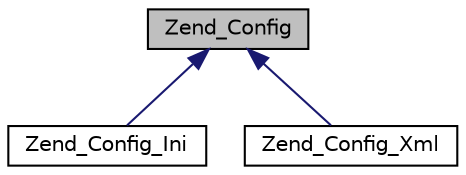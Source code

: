 digraph G
{
  edge [fontname="Helvetica",fontsize="10",labelfontname="Helvetica",labelfontsize="10"];
  node [fontname="Helvetica",fontsize="10",shape=record];
  Node1 [label="Zend_Config",height=0.2,width=0.4,color="black", fillcolor="grey75", style="filled" fontcolor="black"];
  Node1 -> Node2 [dir="back",color="midnightblue",fontsize="10",style="solid",fontname="Helvetica"];
  Node2 [label="Zend_Config_Ini",height=0.2,width=0.4,color="black", fillcolor="white", style="filled",URL="$class_zend___config___ini.html"];
  Node1 -> Node3 [dir="back",color="midnightblue",fontsize="10",style="solid",fontname="Helvetica"];
  Node3 [label="Zend_Config_Xml",height=0.2,width=0.4,color="black", fillcolor="white", style="filled",URL="$class_zend___config___xml.html"];
}
